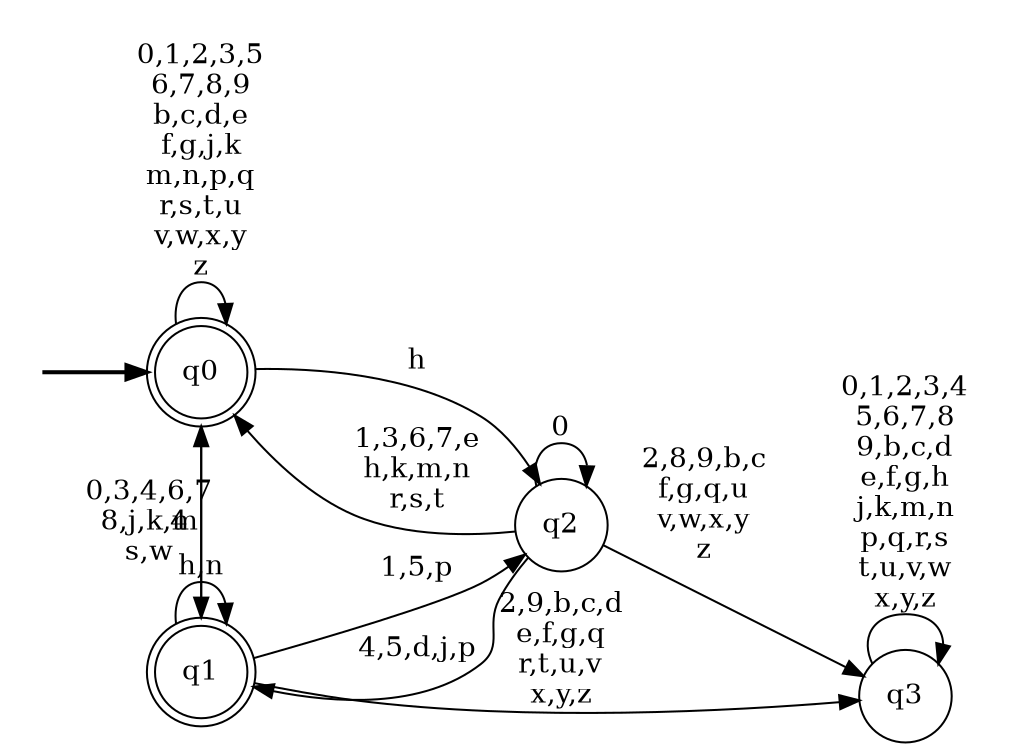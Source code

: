 digraph BlueStar {
__start0 [style = invis, shape = none, label = "", width = 0, height = 0];

rankdir=LR;
size="8,5";

s0 [style="rounded,filled", color="black", fillcolor="white" shape="doublecircle", label="q0"];
s1 [style="rounded,filled", color="black", fillcolor="white" shape="doublecircle", label="q1"];
s2 [style="filled", color="black", fillcolor="white" shape="circle", label="q2"];
s3 [style="filled", color="black", fillcolor="white" shape="circle", label="q3"];
subgraph cluster_main { 
	graph [pad=".75", ranksep="0.15", nodesep="0.15"];
	 style=invis; 
	__start0 -> s0 [penwidth=2];
}
s0 -> s0 [label="0,1,2,3,5\n6,7,8,9\nb,c,d,e\nf,g,j,k\nm,n,p,q\nr,s,t,u\nv,w,x,y\nz"];
s0 -> s1 [label="4"];
s0 -> s2 [label="h"];
s1 -> s0 [label="0,3,4,6,7\n8,j,k,m\ns,w"];
s1 -> s1 [label="h,n"];
s1 -> s2 [label="1,5,p"];
s1 -> s3 [label="2,9,b,c,d\ne,f,g,q\nr,t,u,v\nx,y,z"];
s2 -> s0 [label="1,3,6,7,e\nh,k,m,n\nr,s,t"];
s2 -> s1 [label="4,5,d,j,p"];
s2 -> s2 [label="0"];
s2 -> s3 [label="2,8,9,b,c\nf,g,q,u\nv,w,x,y\nz"];
s3 -> s3 [label="0,1,2,3,4\n5,6,7,8\n9,b,c,d\ne,f,g,h\nj,k,m,n\np,q,r,s\nt,u,v,w\nx,y,z"];

}